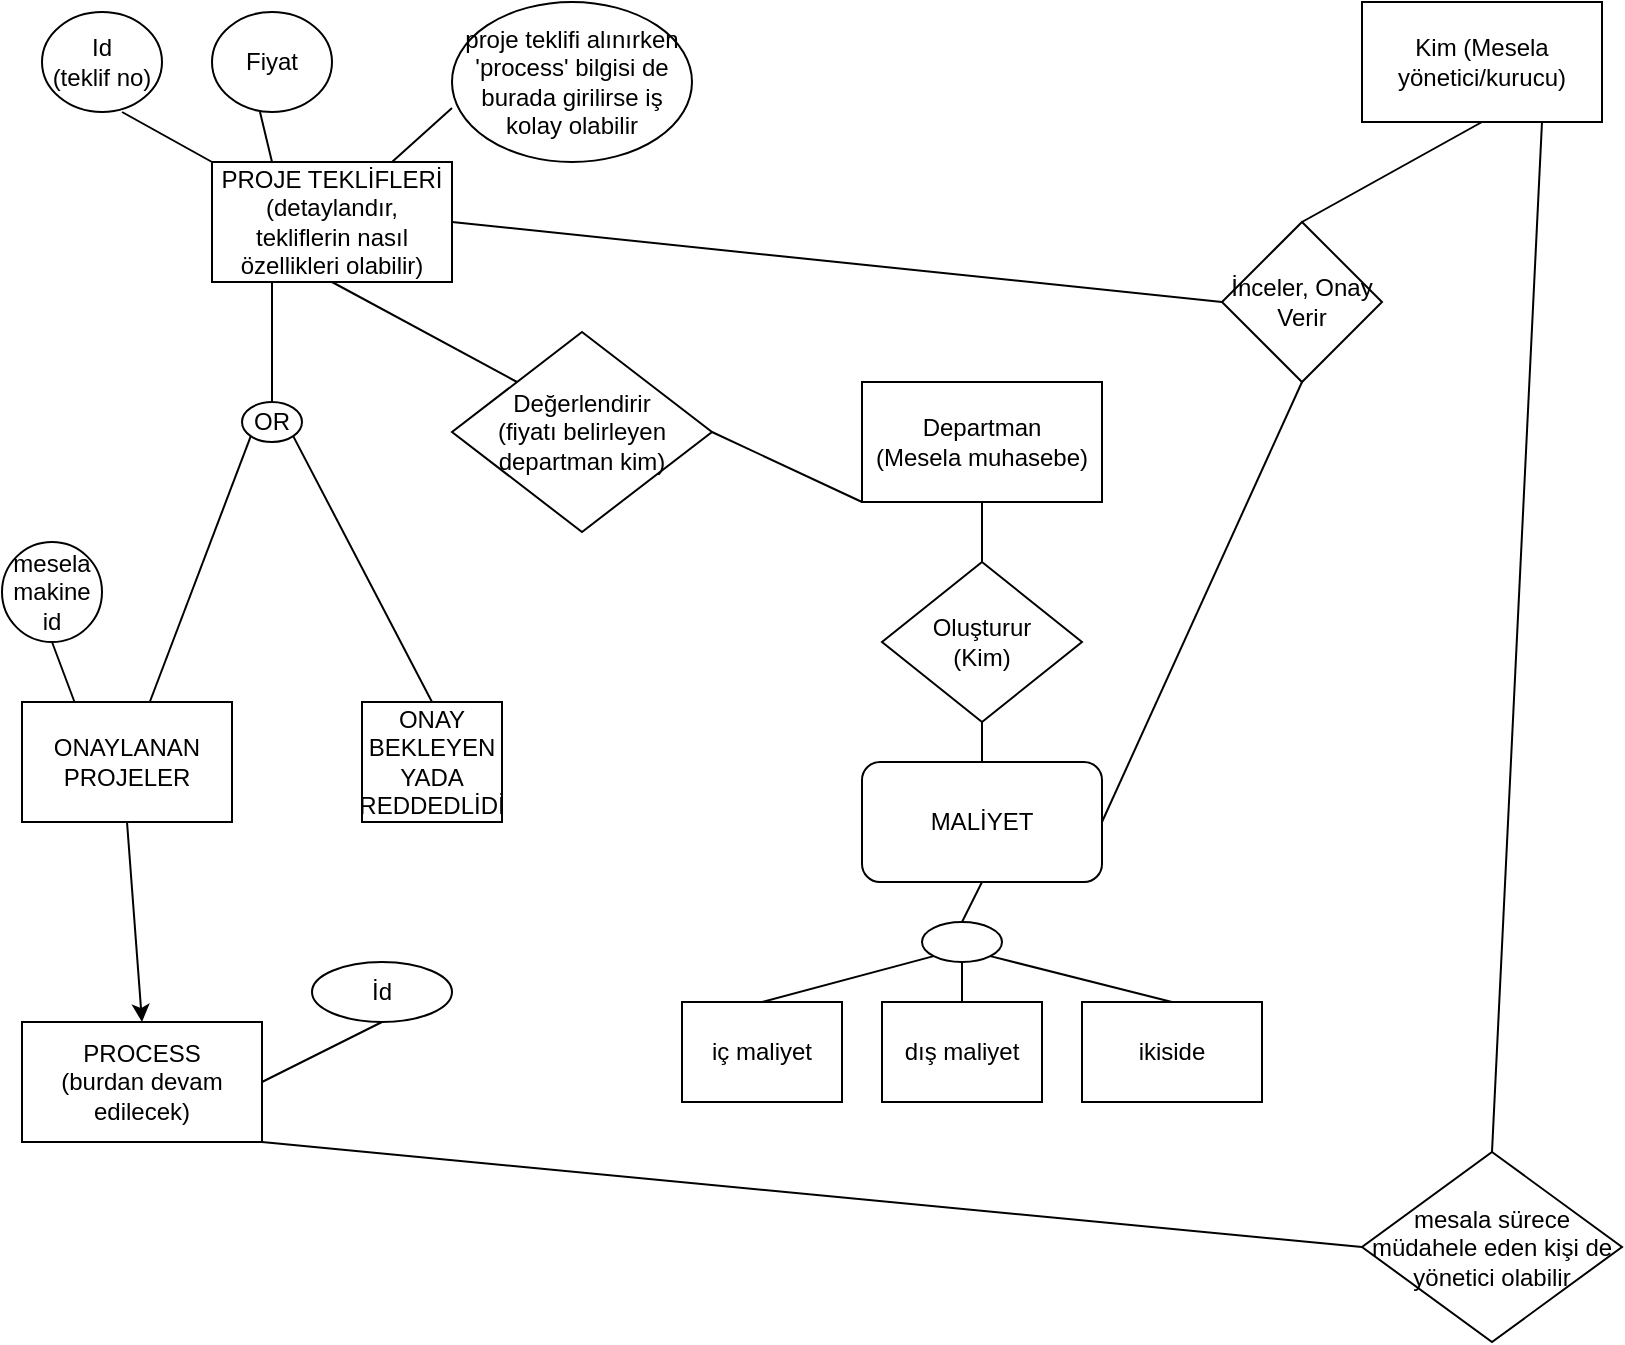 <mxfile version="21.3.4" type="github">
  <diagram name="Sayfa -1" id="zG_2l_ArqiEFrmXrTz8i">
    <mxGraphModel dx="806" dy="402" grid="1" gridSize="10" guides="1" tooltips="1" connect="1" arrows="1" fold="1" page="1" pageScale="1" pageWidth="827" pageHeight="1169" math="0" shadow="0">
      <root>
        <mxCell id="0" />
        <mxCell id="1" parent="0" />
        <mxCell id="zONAMrrNQjnf0vysekHA-1" value="PROJE TEKLİFLERİ&lt;br&gt;(detaylandır,&lt;br&gt;tekliflerin nasıl özellikleri olabilir)" style="rounded=0;whiteSpace=wrap;html=1;" parent="1" vertex="1">
          <mxGeometry x="115" y="90" width="120" height="60" as="geometry" />
        </mxCell>
        <mxCell id="zONAMrrNQjnf0vysekHA-3" value="" style="endArrow=none;html=1;rounded=0;exitX=0;exitY=0;exitDx=0;exitDy=0;entryX=0.667;entryY=1;entryDx=0;entryDy=0;entryPerimeter=0;" parent="1" source="zONAMrrNQjnf0vysekHA-1" target="zONAMrrNQjnf0vysekHA-4" edge="1">
          <mxGeometry width="50" height="50" relative="1" as="geometry">
            <mxPoint x="390" y="200" as="sourcePoint" />
            <mxPoint x="180" y="130" as="targetPoint" />
          </mxGeometry>
        </mxCell>
        <mxCell id="zONAMrrNQjnf0vysekHA-4" value="Id&lt;br&gt;(teklif no)" style="ellipse;whiteSpace=wrap;html=1;" parent="1" vertex="1">
          <mxGeometry x="30" y="15" width="60" height="50" as="geometry" />
        </mxCell>
        <mxCell id="zONAMrrNQjnf0vysekHA-5" value="Değerlendirir&lt;br&gt;(fiyatı belirleyen departman kim)" style="rhombus;whiteSpace=wrap;html=1;" parent="1" vertex="1">
          <mxGeometry x="235" y="175" width="130" height="100" as="geometry" />
        </mxCell>
        <mxCell id="zONAMrrNQjnf0vysekHA-6" value="" style="endArrow=none;html=1;rounded=0;exitX=0;exitY=0;exitDx=0;exitDy=0;entryX=0.5;entryY=1;entryDx=0;entryDy=0;" parent="1" source="zONAMrrNQjnf0vysekHA-5" target="zONAMrrNQjnf0vysekHA-1" edge="1">
          <mxGeometry width="50" height="50" relative="1" as="geometry">
            <mxPoint x="390" y="390" as="sourcePoint" />
            <mxPoint x="440" y="340" as="targetPoint" />
          </mxGeometry>
        </mxCell>
        <mxCell id="zONAMrrNQjnf0vysekHA-7" value="MALİYET" style="rounded=1;whiteSpace=wrap;html=1;fillColor=none;" parent="1" vertex="1">
          <mxGeometry x="440" y="390" width="120" height="60" as="geometry" />
        </mxCell>
        <mxCell id="zONAMrrNQjnf0vysekHA-12" value="dış maliyet" style="rounded=0;whiteSpace=wrap;html=1;" parent="1" vertex="1">
          <mxGeometry x="450" y="510" width="80" height="50" as="geometry" />
        </mxCell>
        <mxCell id="zONAMrrNQjnf0vysekHA-13" value="iç maliyet" style="rounded=0;whiteSpace=wrap;html=1;" parent="1" vertex="1">
          <mxGeometry x="350" y="510" width="80" height="50" as="geometry" />
        </mxCell>
        <mxCell id="zONAMrrNQjnf0vysekHA-15" value="Oluşturur&lt;br&gt;(Kim)" style="rhombus;whiteSpace=wrap;html=1;" parent="1" vertex="1">
          <mxGeometry x="450" y="290" width="100" height="80" as="geometry" />
        </mxCell>
        <mxCell id="zONAMrrNQjnf0vysekHA-16" value="" style="endArrow=none;html=1;rounded=0;exitX=0.5;exitY=0;exitDx=0;exitDy=0;entryX=0.5;entryY=1;entryDx=0;entryDy=0;" parent="1" source="zONAMrrNQjnf0vysekHA-7" target="zONAMrrNQjnf0vysekHA-15" edge="1">
          <mxGeometry width="50" height="50" relative="1" as="geometry">
            <mxPoint x="390" y="390" as="sourcePoint" />
            <mxPoint x="440" y="340" as="targetPoint" />
          </mxGeometry>
        </mxCell>
        <mxCell id="zONAMrrNQjnf0vysekHA-17" value="Departman&lt;br&gt;(Mesela muhasebe)" style="rounded=0;whiteSpace=wrap;html=1;" parent="1" vertex="1">
          <mxGeometry x="440" y="200" width="120" height="60" as="geometry" />
        </mxCell>
        <mxCell id="zONAMrrNQjnf0vysekHA-18" value="" style="endArrow=none;html=1;rounded=0;entryX=0.5;entryY=1;entryDx=0;entryDy=0;exitX=0.5;exitY=0;exitDx=0;exitDy=0;" parent="1" source="zONAMrrNQjnf0vysekHA-15" target="zONAMrrNQjnf0vysekHA-17" edge="1">
          <mxGeometry width="50" height="50" relative="1" as="geometry">
            <mxPoint x="390" y="390" as="sourcePoint" />
            <mxPoint x="440" y="340" as="targetPoint" />
          </mxGeometry>
        </mxCell>
        <mxCell id="zONAMrrNQjnf0vysekHA-19" value="" style="endArrow=none;html=1;rounded=0;exitX=1;exitY=0.5;exitDx=0;exitDy=0;entryX=0;entryY=1;entryDx=0;entryDy=0;" parent="1" source="zONAMrrNQjnf0vysekHA-5" target="zONAMrrNQjnf0vysekHA-17" edge="1">
          <mxGeometry width="50" height="50" relative="1" as="geometry">
            <mxPoint x="390" y="390" as="sourcePoint" />
            <mxPoint x="440" y="340" as="targetPoint" />
            <Array as="points" />
          </mxGeometry>
        </mxCell>
        <mxCell id="zONAMrrNQjnf0vysekHA-21" value="Fiyat" style="ellipse;whiteSpace=wrap;html=1;" parent="1" vertex="1">
          <mxGeometry x="115" y="15" width="60" height="50" as="geometry" />
        </mxCell>
        <mxCell id="zONAMrrNQjnf0vysekHA-23" value="" style="endArrow=none;html=1;rounded=0;exitX=0.25;exitY=0;exitDx=0;exitDy=0;entryX=0.4;entryY=1;entryDx=0;entryDy=0;entryPerimeter=0;" parent="1" source="zONAMrrNQjnf0vysekHA-1" target="zONAMrrNQjnf0vysekHA-21" edge="1">
          <mxGeometry width="50" height="50" relative="1" as="geometry">
            <mxPoint x="390" y="320" as="sourcePoint" />
            <mxPoint x="440" y="270" as="targetPoint" />
          </mxGeometry>
        </mxCell>
        <mxCell id="L7gXg9hvqnpm4vM7p5AW-1" value="" style="endArrow=none;html=1;rounded=0;exitX=1;exitY=0.5;exitDx=0;exitDy=0;entryX=0.5;entryY=1;entryDx=0;entryDy=0;" edge="1" parent="1" source="zONAMrrNQjnf0vysekHA-7" target="L7gXg9hvqnpm4vM7p5AW-3">
          <mxGeometry width="50" height="50" relative="1" as="geometry">
            <mxPoint x="390" y="390" as="sourcePoint" />
            <mxPoint x="680" y="320" as="targetPoint" />
          </mxGeometry>
        </mxCell>
        <mxCell id="L7gXg9hvqnpm4vM7p5AW-2" value="Kim (Mesela yönetici/kurucu)" style="rounded=0;whiteSpace=wrap;html=1;" vertex="1" parent="1">
          <mxGeometry x="690" y="10" width="120" height="60" as="geometry" />
        </mxCell>
        <mxCell id="L7gXg9hvqnpm4vM7p5AW-3" value="İnceler, Onay Verir" style="rhombus;whiteSpace=wrap;html=1;" vertex="1" parent="1">
          <mxGeometry x="620" y="120" width="80" height="80" as="geometry" />
        </mxCell>
        <mxCell id="L7gXg9hvqnpm4vM7p5AW-4" value="" style="endArrow=none;html=1;rounded=0;entryX=0.5;entryY=0;entryDx=0;entryDy=0;exitX=0.5;exitY=1;exitDx=0;exitDy=0;" edge="1" parent="1" source="L7gXg9hvqnpm4vM7p5AW-2" target="L7gXg9hvqnpm4vM7p5AW-3">
          <mxGeometry width="50" height="50" relative="1" as="geometry">
            <mxPoint x="390" y="390" as="sourcePoint" />
            <mxPoint x="440" y="340" as="targetPoint" />
          </mxGeometry>
        </mxCell>
        <mxCell id="L7gXg9hvqnpm4vM7p5AW-5" value="" style="endArrow=none;html=1;rounded=0;entryX=0.5;entryY=1;entryDx=0;entryDy=0;exitX=0.5;exitY=0;exitDx=0;exitDy=0;" edge="1" parent="1" source="L7gXg9hvqnpm4vM7p5AW-7" target="zONAMrrNQjnf0vysekHA-7">
          <mxGeometry width="50" height="50" relative="1" as="geometry">
            <mxPoint x="490" y="500" as="sourcePoint" />
            <mxPoint x="440" y="520" as="targetPoint" />
          </mxGeometry>
        </mxCell>
        <mxCell id="L7gXg9hvqnpm4vM7p5AW-6" value="" style="endArrow=none;html=1;rounded=0;entryX=0.5;entryY=0;entryDx=0;entryDy=0;exitX=0.5;exitY=1;exitDx=0;exitDy=0;" edge="1" parent="1" source="L7gXg9hvqnpm4vM7p5AW-7" target="zONAMrrNQjnf0vysekHA-12">
          <mxGeometry width="50" height="50" relative="1" as="geometry">
            <mxPoint x="520" y="510" as="sourcePoint" />
            <mxPoint x="440" y="520" as="targetPoint" />
          </mxGeometry>
        </mxCell>
        <mxCell id="L7gXg9hvqnpm4vM7p5AW-7" value="" style="ellipse;whiteSpace=wrap;html=1;" vertex="1" parent="1">
          <mxGeometry x="470" y="470" width="40" height="20" as="geometry" />
        </mxCell>
        <mxCell id="L7gXg9hvqnpm4vM7p5AW-9" value="" style="endArrow=none;html=1;rounded=0;entryX=0;entryY=1;entryDx=0;entryDy=0;exitX=0.5;exitY=0;exitDx=0;exitDy=0;" edge="1" parent="1" source="zONAMrrNQjnf0vysekHA-13" target="L7gXg9hvqnpm4vM7p5AW-7">
          <mxGeometry width="50" height="50" relative="1" as="geometry">
            <mxPoint x="390" y="570" as="sourcePoint" />
            <mxPoint x="440" y="520" as="targetPoint" />
          </mxGeometry>
        </mxCell>
        <mxCell id="L7gXg9hvqnpm4vM7p5AW-10" value="ikiside" style="rounded=0;whiteSpace=wrap;html=1;" vertex="1" parent="1">
          <mxGeometry x="550" y="510" width="90" height="50" as="geometry" />
        </mxCell>
        <mxCell id="L7gXg9hvqnpm4vM7p5AW-11" value="" style="endArrow=none;html=1;rounded=0;exitX=1;exitY=1;exitDx=0;exitDy=0;entryX=0.5;entryY=0;entryDx=0;entryDy=0;" edge="1" parent="1" source="L7gXg9hvqnpm4vM7p5AW-7" target="L7gXg9hvqnpm4vM7p5AW-10">
          <mxGeometry width="50" height="50" relative="1" as="geometry">
            <mxPoint x="390" y="450" as="sourcePoint" />
            <mxPoint x="440" y="400" as="targetPoint" />
          </mxGeometry>
        </mxCell>
        <mxCell id="L7gXg9hvqnpm4vM7p5AW-13" value="" style="endArrow=none;html=1;rounded=0;exitX=1;exitY=0.5;exitDx=0;exitDy=0;entryX=0;entryY=0.5;entryDx=0;entryDy=0;" edge="1" parent="1" source="zONAMrrNQjnf0vysekHA-1" target="L7gXg9hvqnpm4vM7p5AW-3">
          <mxGeometry width="50" height="50" relative="1" as="geometry">
            <mxPoint x="390" y="210" as="sourcePoint" />
            <mxPoint x="440" y="160" as="targetPoint" />
          </mxGeometry>
        </mxCell>
        <mxCell id="L7gXg9hvqnpm4vM7p5AW-14" value="" style="endArrow=none;html=1;rounded=0;exitX=0;exitY=1;exitDx=0;exitDy=0;" edge="1" parent="1" source="L7gXg9hvqnpm4vM7p5AW-20" target="L7gXg9hvqnpm4vM7p5AW-15">
          <mxGeometry width="50" height="50" relative="1" as="geometry">
            <mxPoint x="24" y="320" as="sourcePoint" />
            <mxPoint x="60" y="260" as="targetPoint" />
          </mxGeometry>
        </mxCell>
        <mxCell id="L7gXg9hvqnpm4vM7p5AW-15" value="ONAYLANAN PROJELER" style="rounded=0;whiteSpace=wrap;html=1;" vertex="1" parent="1">
          <mxGeometry x="20" y="360" width="105" height="60" as="geometry" />
        </mxCell>
        <mxCell id="L7gXg9hvqnpm4vM7p5AW-16" value="ONAY BEKLEYEN YADA REDDEDLİDİ" style="rounded=0;whiteSpace=wrap;html=1;" vertex="1" parent="1">
          <mxGeometry x="190" y="360" width="70" height="60" as="geometry" />
        </mxCell>
        <mxCell id="L7gXg9hvqnpm4vM7p5AW-17" value="" style="endArrow=none;html=1;rounded=0;exitX=0.5;exitY=0;exitDx=0;exitDy=0;entryX=1;entryY=1;entryDx=0;entryDy=0;" edge="1" parent="1" source="L7gXg9hvqnpm4vM7p5AW-16" target="L7gXg9hvqnpm4vM7p5AW-20">
          <mxGeometry width="50" height="50" relative="1" as="geometry">
            <mxPoint x="310" y="330" as="sourcePoint" />
            <mxPoint x="360" y="280" as="targetPoint" />
          </mxGeometry>
        </mxCell>
        <mxCell id="L7gXg9hvqnpm4vM7p5AW-20" value="OR" style="ellipse;whiteSpace=wrap;html=1;" vertex="1" parent="1">
          <mxGeometry x="130" y="210" width="30" height="20" as="geometry" />
        </mxCell>
        <mxCell id="L7gXg9hvqnpm4vM7p5AW-21" value="" style="endArrow=none;html=1;rounded=0;exitX=0.5;exitY=0;exitDx=0;exitDy=0;entryX=0.25;entryY=1;entryDx=0;entryDy=0;" edge="1" parent="1" source="L7gXg9hvqnpm4vM7p5AW-20" target="zONAMrrNQjnf0vysekHA-1">
          <mxGeometry width="50" height="50" relative="1" as="geometry">
            <mxPoint x="310" y="330" as="sourcePoint" />
            <mxPoint x="360" y="280" as="targetPoint" />
          </mxGeometry>
        </mxCell>
        <mxCell id="L7gXg9hvqnpm4vM7p5AW-22" value="mesela makine id" style="ellipse;whiteSpace=wrap;html=1;" vertex="1" parent="1">
          <mxGeometry x="10" y="280" width="50" height="50" as="geometry" />
        </mxCell>
        <mxCell id="L7gXg9hvqnpm4vM7p5AW-23" value="" style="endArrow=none;html=1;rounded=0;exitX=0.25;exitY=0;exitDx=0;exitDy=0;entryX=0.5;entryY=1;entryDx=0;entryDy=0;" edge="1" parent="1" source="L7gXg9hvqnpm4vM7p5AW-15" target="L7gXg9hvqnpm4vM7p5AW-22">
          <mxGeometry width="50" height="50" relative="1" as="geometry">
            <mxPoint x="310" y="330" as="sourcePoint" />
            <mxPoint x="360" y="280" as="targetPoint" />
          </mxGeometry>
        </mxCell>
        <mxCell id="L7gXg9hvqnpm4vM7p5AW-24" value="proje teklifi alınırken &#39;process&#39; bilgisi de burada girilirse iş kolay olabilir" style="ellipse;whiteSpace=wrap;html=1;" vertex="1" parent="1">
          <mxGeometry x="235" y="10" width="120" height="80" as="geometry" />
        </mxCell>
        <mxCell id="L7gXg9hvqnpm4vM7p5AW-25" value="" style="endArrow=none;html=1;rounded=0;exitX=0.75;exitY=0;exitDx=0;exitDy=0;entryX=0;entryY=0.663;entryDx=0;entryDy=0;entryPerimeter=0;" edge="1" parent="1" source="zONAMrrNQjnf0vysekHA-1" target="L7gXg9hvqnpm4vM7p5AW-24">
          <mxGeometry width="50" height="50" relative="1" as="geometry">
            <mxPoint x="310" y="210" as="sourcePoint" />
            <mxPoint x="360" y="160" as="targetPoint" />
          </mxGeometry>
        </mxCell>
        <mxCell id="L7gXg9hvqnpm4vM7p5AW-27" value="PROCESS&lt;br&gt;(burdan devam edilecek)" style="rounded=0;whiteSpace=wrap;html=1;" vertex="1" parent="1">
          <mxGeometry x="20" y="520" width="120" height="60" as="geometry" />
        </mxCell>
        <mxCell id="L7gXg9hvqnpm4vM7p5AW-28" value="İd" style="ellipse;whiteSpace=wrap;html=1;" vertex="1" parent="1">
          <mxGeometry x="165" y="490" width="70" height="30" as="geometry" />
        </mxCell>
        <mxCell id="L7gXg9hvqnpm4vM7p5AW-29" value="" style="endArrow=none;html=1;rounded=0;exitX=1;exitY=0.5;exitDx=0;exitDy=0;entryX=0.5;entryY=1;entryDx=0;entryDy=0;" edge="1" parent="1" source="L7gXg9hvqnpm4vM7p5AW-27" target="L7gXg9hvqnpm4vM7p5AW-28">
          <mxGeometry width="50" height="50" relative="1" as="geometry">
            <mxPoint x="310" y="570" as="sourcePoint" />
            <mxPoint x="360" y="520" as="targetPoint" />
          </mxGeometry>
        </mxCell>
        <mxCell id="L7gXg9hvqnpm4vM7p5AW-30" value="" style="endArrow=classic;html=1;rounded=0;exitX=0.5;exitY=1;exitDx=0;exitDy=0;entryX=0.5;entryY=0;entryDx=0;entryDy=0;" edge="1" parent="1" source="L7gXg9hvqnpm4vM7p5AW-15" target="L7gXg9hvqnpm4vM7p5AW-27">
          <mxGeometry width="50" height="50" relative="1" as="geometry">
            <mxPoint x="310" y="450" as="sourcePoint" />
            <mxPoint x="360" y="400" as="targetPoint" />
          </mxGeometry>
        </mxCell>
        <mxCell id="L7gXg9hvqnpm4vM7p5AW-33" value="" style="endArrow=none;html=1;rounded=0;entryX=0.75;entryY=1;entryDx=0;entryDy=0;exitX=0.5;exitY=0;exitDx=0;exitDy=0;" edge="1" parent="1" source="L7gXg9hvqnpm4vM7p5AW-34" target="L7gXg9hvqnpm4vM7p5AW-2">
          <mxGeometry width="50" height="50" relative="1" as="geometry">
            <mxPoint x="780" y="590" as="sourcePoint" />
            <mxPoint x="680" y="250" as="targetPoint" />
          </mxGeometry>
        </mxCell>
        <mxCell id="L7gXg9hvqnpm4vM7p5AW-34" value="mesala sürece müdahele eden kişi de yönetici olabilir" style="rhombus;whiteSpace=wrap;html=1;" vertex="1" parent="1">
          <mxGeometry x="690" y="585" width="130" height="95" as="geometry" />
        </mxCell>
        <mxCell id="L7gXg9hvqnpm4vM7p5AW-35" value="" style="endArrow=none;html=1;rounded=0;entryX=0;entryY=0.5;entryDx=0;entryDy=0;exitX=1;exitY=1;exitDx=0;exitDy=0;" edge="1" parent="1" source="L7gXg9hvqnpm4vM7p5AW-27" target="L7gXg9hvqnpm4vM7p5AW-34">
          <mxGeometry width="50" height="50" relative="1" as="geometry">
            <mxPoint x="380" y="625" as="sourcePoint" />
            <mxPoint x="680" y="610" as="targetPoint" />
          </mxGeometry>
        </mxCell>
      </root>
    </mxGraphModel>
  </diagram>
</mxfile>
